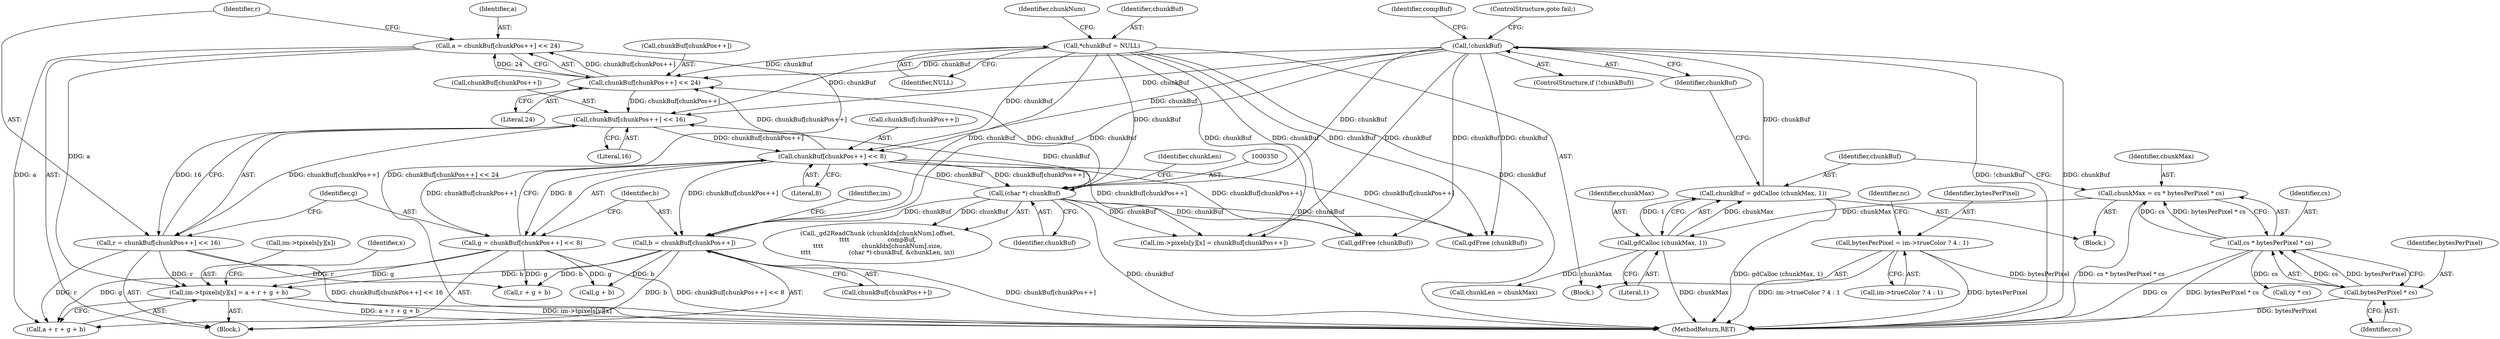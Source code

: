 digraph "0_libgd_fe9ed49dafa993e3af96b6a5a589efeea9bfb36f@integer" {
"1000510" [label="(Call,im->tpixels[y][x] = a + r + g + b)"];
"1000477" [label="(Call,a = chunkBuf[chunkPos++] << 24)"];
"1000479" [label="(Call,chunkBuf[chunkPos++] << 24)"];
"1000349" [label="(Call,(char *) chunkBuf)"];
"1000146" [label="(Call,*chunkBuf = NULL)"];
"1000260" [label="(Call,!chunkBuf)"];
"1000254" [label="(Call,chunkBuf = gdCalloc (chunkMax, 1))"];
"1000256" [label="(Call,gdCalloc (chunkMax, 1))"];
"1000247" [label="(Call,chunkMax = cs * bytesPerPixel * cs)"];
"1000249" [label="(Call,cs * bytesPerPixel * cs)"];
"1000251" [label="(Call,bytesPerPixel * cs)"];
"1000199" [label="(Call,bytesPerPixel = im->trueColor ? 4 : 1)"];
"1000497" [label="(Call,chunkBuf[chunkPos++] << 8)"];
"1000488" [label="(Call,chunkBuf[chunkPos++] << 16)"];
"1000486" [label="(Call,r = chunkBuf[chunkPos++] << 16)"];
"1000495" [label="(Call,g = chunkBuf[chunkPos++] << 8)"];
"1000504" [label="(Call,b = chunkBuf[chunkPos++])"];
"1000351" [label="(Identifier,chunkBuf)"];
"1000261" [label="(Identifier,chunkBuf)"];
"1000265" [label="(Identifier,compBuf)"];
"1000250" [label="(Identifier,cs)"];
"1000252" [label="(Identifier,bytesPerPixel)"];
"1000258" [label="(Literal,1)"];
"1000478" [label="(Identifier,a)"];
"1000151" [label="(Identifier,chunkNum)"];
"1000147" [label="(Identifier,chunkBuf)"];
"1000146" [label="(Call,*chunkBuf = NULL)"];
"1000504" [label="(Call,b = chunkBuf[chunkPos++])"];
"1000253" [label="(Identifier,cs)"];
"1000201" [label="(Call,im->trueColor ? 4 : 1)"];
"1000349" [label="(Call,(char *) chunkBuf)"];
"1000208" [label="(Identifier,nc)"];
"1000518" [label="(Call,a + r + g + b)"];
"1000353" [label="(Identifier,chunkLen)"];
"1000254" [label="(Call,chunkBuf = gdCalloc (chunkMax, 1))"];
"1000332" [label="(Call,chunkLen = chunkMax)"];
"1000479" [label="(Call,chunkBuf[chunkPos++] << 24)"];
"1000300" [label="(Call,cy * cs)"];
"1000506" [label="(Call,chunkBuf[chunkPos++])"];
"1000510" [label="(Call,im->tpixels[y][x] = a + r + g + b)"];
"1000480" [label="(Call,chunkBuf[chunkPos++])"];
"1000544" [label="(Call,gdFree (chunkBuf))"];
"1000257" [label="(Identifier,chunkMax)"];
"1000255" [label="(Identifier,chunkBuf)"];
"1000575" [label="(MethodReturn,RET)"];
"1000260" [label="(Call,!chunkBuf)"];
"1000561" [label="(Call,gdFree (chunkBuf))"];
"1000497" [label="(Call,chunkBuf[chunkPos++] << 8)"];
"1000249" [label="(Call,cs * bytesPerPixel * cs)"];
"1000337" [label="(Call,_gd2ReadChunk (chunkIdx[chunkNum].offset,\n\t\t\t\t                    compBuf,\n\t\t\t\t                    chunkIdx[chunkNum].size,\n\t\t\t\t                    (char *) chunkBuf, &chunkLen, in))"];
"1000493" [label="(Literal,16)"];
"1000496" [label="(Identifier,g)"];
"1000477" [label="(Call,a = chunkBuf[chunkPos++] << 24)"];
"1000484" [label="(Literal,24)"];
"1000520" [label="(Call,r + g + b)"];
"1000247" [label="(Call,chunkMax = cs * bytesPerPixel * cs)"];
"1000148" [label="(Identifier,NULL)"];
"1000469" [label="(Identifier,x)"];
"1000200" [label="(Identifier,bytesPerPixel)"];
"1000498" [label="(Call,chunkBuf[chunkPos++])"];
"1000123" [label="(Block,)"];
"1000263" [label="(ControlStructure,goto fail;)"];
"1000522" [label="(Call,g + b)"];
"1000511" [label="(Call,im->tpixels[y][x])"];
"1000486" [label="(Call,r = chunkBuf[chunkPos++] << 16)"];
"1000199" [label="(Call,bytesPerPixel = im->trueColor ? 4 : 1)"];
"1000256" [label="(Call,gdCalloc (chunkMax, 1))"];
"1000259" [label="(ControlStructure,if (!chunkBuf))"];
"1000475" [label="(Block,)"];
"1000527" [label="(Call,im->pixels[y][x] = chunkBuf[chunkPos++])"];
"1000505" [label="(Identifier,b)"];
"1000215" [label="(Block,)"];
"1000487" [label="(Identifier,r)"];
"1000251" [label="(Call,bytesPerPixel * cs)"];
"1000502" [label="(Literal,8)"];
"1000514" [label="(Identifier,im)"];
"1000495" [label="(Call,g = chunkBuf[chunkPos++] << 8)"];
"1000248" [label="(Identifier,chunkMax)"];
"1000489" [label="(Call,chunkBuf[chunkPos++])"];
"1000488" [label="(Call,chunkBuf[chunkPos++] << 16)"];
"1000510" -> "1000475"  [label="AST: "];
"1000510" -> "1000518"  [label="CFG: "];
"1000511" -> "1000510"  [label="AST: "];
"1000518" -> "1000510"  [label="AST: "];
"1000469" -> "1000510"  [label="CFG: "];
"1000510" -> "1000575"  [label="DDG: im->tpixels[y][x]"];
"1000510" -> "1000575"  [label="DDG: a + r + g + b"];
"1000477" -> "1000510"  [label="DDG: a"];
"1000486" -> "1000510"  [label="DDG: r"];
"1000495" -> "1000510"  [label="DDG: g"];
"1000504" -> "1000510"  [label="DDG: b"];
"1000477" -> "1000475"  [label="AST: "];
"1000477" -> "1000479"  [label="CFG: "];
"1000478" -> "1000477"  [label="AST: "];
"1000479" -> "1000477"  [label="AST: "];
"1000487" -> "1000477"  [label="CFG: "];
"1000477" -> "1000575"  [label="DDG: chunkBuf[chunkPos++] << 24"];
"1000479" -> "1000477"  [label="DDG: chunkBuf[chunkPos++]"];
"1000479" -> "1000477"  [label="DDG: 24"];
"1000477" -> "1000518"  [label="DDG: a"];
"1000479" -> "1000484"  [label="CFG: "];
"1000480" -> "1000479"  [label="AST: "];
"1000484" -> "1000479"  [label="AST: "];
"1000349" -> "1000479"  [label="DDG: chunkBuf"];
"1000146" -> "1000479"  [label="DDG: chunkBuf"];
"1000260" -> "1000479"  [label="DDG: chunkBuf"];
"1000497" -> "1000479"  [label="DDG: chunkBuf[chunkPos++]"];
"1000479" -> "1000488"  [label="DDG: chunkBuf[chunkPos++]"];
"1000349" -> "1000337"  [label="AST: "];
"1000349" -> "1000351"  [label="CFG: "];
"1000350" -> "1000349"  [label="AST: "];
"1000351" -> "1000349"  [label="AST: "];
"1000353" -> "1000349"  [label="CFG: "];
"1000349" -> "1000575"  [label="DDG: chunkBuf"];
"1000349" -> "1000337"  [label="DDG: chunkBuf"];
"1000146" -> "1000349"  [label="DDG: chunkBuf"];
"1000260" -> "1000349"  [label="DDG: chunkBuf"];
"1000497" -> "1000349"  [label="DDG: chunkBuf[chunkPos++]"];
"1000349" -> "1000488"  [label="DDG: chunkBuf"];
"1000349" -> "1000497"  [label="DDG: chunkBuf"];
"1000349" -> "1000504"  [label="DDG: chunkBuf"];
"1000349" -> "1000527"  [label="DDG: chunkBuf"];
"1000349" -> "1000544"  [label="DDG: chunkBuf"];
"1000349" -> "1000561"  [label="DDG: chunkBuf"];
"1000146" -> "1000123"  [label="AST: "];
"1000146" -> "1000148"  [label="CFG: "];
"1000147" -> "1000146"  [label="AST: "];
"1000148" -> "1000146"  [label="AST: "];
"1000151" -> "1000146"  [label="CFG: "];
"1000146" -> "1000575"  [label="DDG: chunkBuf"];
"1000146" -> "1000488"  [label="DDG: chunkBuf"];
"1000146" -> "1000497"  [label="DDG: chunkBuf"];
"1000146" -> "1000504"  [label="DDG: chunkBuf"];
"1000146" -> "1000527"  [label="DDG: chunkBuf"];
"1000146" -> "1000544"  [label="DDG: chunkBuf"];
"1000146" -> "1000561"  [label="DDG: chunkBuf"];
"1000260" -> "1000259"  [label="AST: "];
"1000260" -> "1000261"  [label="CFG: "];
"1000261" -> "1000260"  [label="AST: "];
"1000263" -> "1000260"  [label="CFG: "];
"1000265" -> "1000260"  [label="CFG: "];
"1000260" -> "1000575"  [label="DDG: !chunkBuf"];
"1000260" -> "1000575"  [label="DDG: chunkBuf"];
"1000254" -> "1000260"  [label="DDG: chunkBuf"];
"1000260" -> "1000488"  [label="DDG: chunkBuf"];
"1000260" -> "1000497"  [label="DDG: chunkBuf"];
"1000260" -> "1000504"  [label="DDG: chunkBuf"];
"1000260" -> "1000527"  [label="DDG: chunkBuf"];
"1000260" -> "1000544"  [label="DDG: chunkBuf"];
"1000260" -> "1000561"  [label="DDG: chunkBuf"];
"1000254" -> "1000215"  [label="AST: "];
"1000254" -> "1000256"  [label="CFG: "];
"1000255" -> "1000254"  [label="AST: "];
"1000256" -> "1000254"  [label="AST: "];
"1000261" -> "1000254"  [label="CFG: "];
"1000254" -> "1000575"  [label="DDG: gdCalloc (chunkMax, 1)"];
"1000256" -> "1000254"  [label="DDG: chunkMax"];
"1000256" -> "1000254"  [label="DDG: 1"];
"1000256" -> "1000258"  [label="CFG: "];
"1000257" -> "1000256"  [label="AST: "];
"1000258" -> "1000256"  [label="AST: "];
"1000256" -> "1000575"  [label="DDG: chunkMax"];
"1000247" -> "1000256"  [label="DDG: chunkMax"];
"1000256" -> "1000332"  [label="DDG: chunkMax"];
"1000247" -> "1000215"  [label="AST: "];
"1000247" -> "1000249"  [label="CFG: "];
"1000248" -> "1000247"  [label="AST: "];
"1000249" -> "1000247"  [label="AST: "];
"1000255" -> "1000247"  [label="CFG: "];
"1000247" -> "1000575"  [label="DDG: cs * bytesPerPixel * cs"];
"1000249" -> "1000247"  [label="DDG: cs"];
"1000249" -> "1000247"  [label="DDG: bytesPerPixel * cs"];
"1000249" -> "1000251"  [label="CFG: "];
"1000250" -> "1000249"  [label="AST: "];
"1000251" -> "1000249"  [label="AST: "];
"1000249" -> "1000575"  [label="DDG: bytesPerPixel * cs"];
"1000249" -> "1000575"  [label="DDG: cs"];
"1000251" -> "1000249"  [label="DDG: cs"];
"1000251" -> "1000249"  [label="DDG: bytesPerPixel"];
"1000249" -> "1000300"  [label="DDG: cs"];
"1000251" -> "1000253"  [label="CFG: "];
"1000252" -> "1000251"  [label="AST: "];
"1000253" -> "1000251"  [label="AST: "];
"1000251" -> "1000575"  [label="DDG: bytesPerPixel"];
"1000199" -> "1000251"  [label="DDG: bytesPerPixel"];
"1000199" -> "1000123"  [label="AST: "];
"1000199" -> "1000201"  [label="CFG: "];
"1000200" -> "1000199"  [label="AST: "];
"1000201" -> "1000199"  [label="AST: "];
"1000208" -> "1000199"  [label="CFG: "];
"1000199" -> "1000575"  [label="DDG: im->trueColor ? 4 : 1"];
"1000199" -> "1000575"  [label="DDG: bytesPerPixel"];
"1000497" -> "1000495"  [label="AST: "];
"1000497" -> "1000502"  [label="CFG: "];
"1000498" -> "1000497"  [label="AST: "];
"1000502" -> "1000497"  [label="AST: "];
"1000495" -> "1000497"  [label="CFG: "];
"1000497" -> "1000495"  [label="DDG: chunkBuf[chunkPos++]"];
"1000497" -> "1000495"  [label="DDG: 8"];
"1000488" -> "1000497"  [label="DDG: chunkBuf[chunkPos++]"];
"1000497" -> "1000504"  [label="DDG: chunkBuf[chunkPos++]"];
"1000497" -> "1000527"  [label="DDG: chunkBuf[chunkPos++]"];
"1000497" -> "1000544"  [label="DDG: chunkBuf[chunkPos++]"];
"1000497" -> "1000561"  [label="DDG: chunkBuf[chunkPos++]"];
"1000488" -> "1000486"  [label="AST: "];
"1000488" -> "1000493"  [label="CFG: "];
"1000489" -> "1000488"  [label="AST: "];
"1000493" -> "1000488"  [label="AST: "];
"1000486" -> "1000488"  [label="CFG: "];
"1000488" -> "1000486"  [label="DDG: chunkBuf[chunkPos++]"];
"1000488" -> "1000486"  [label="DDG: 16"];
"1000486" -> "1000475"  [label="AST: "];
"1000487" -> "1000486"  [label="AST: "];
"1000496" -> "1000486"  [label="CFG: "];
"1000486" -> "1000575"  [label="DDG: chunkBuf[chunkPos++] << 16"];
"1000486" -> "1000518"  [label="DDG: r"];
"1000486" -> "1000520"  [label="DDG: r"];
"1000495" -> "1000475"  [label="AST: "];
"1000496" -> "1000495"  [label="AST: "];
"1000505" -> "1000495"  [label="CFG: "];
"1000495" -> "1000575"  [label="DDG: chunkBuf[chunkPos++] << 8"];
"1000495" -> "1000518"  [label="DDG: g"];
"1000495" -> "1000520"  [label="DDG: g"];
"1000495" -> "1000522"  [label="DDG: g"];
"1000504" -> "1000475"  [label="AST: "];
"1000504" -> "1000506"  [label="CFG: "];
"1000505" -> "1000504"  [label="AST: "];
"1000506" -> "1000504"  [label="AST: "];
"1000514" -> "1000504"  [label="CFG: "];
"1000504" -> "1000575"  [label="DDG: chunkBuf[chunkPos++]"];
"1000504" -> "1000518"  [label="DDG: b"];
"1000504" -> "1000520"  [label="DDG: b"];
"1000504" -> "1000522"  [label="DDG: b"];
}
